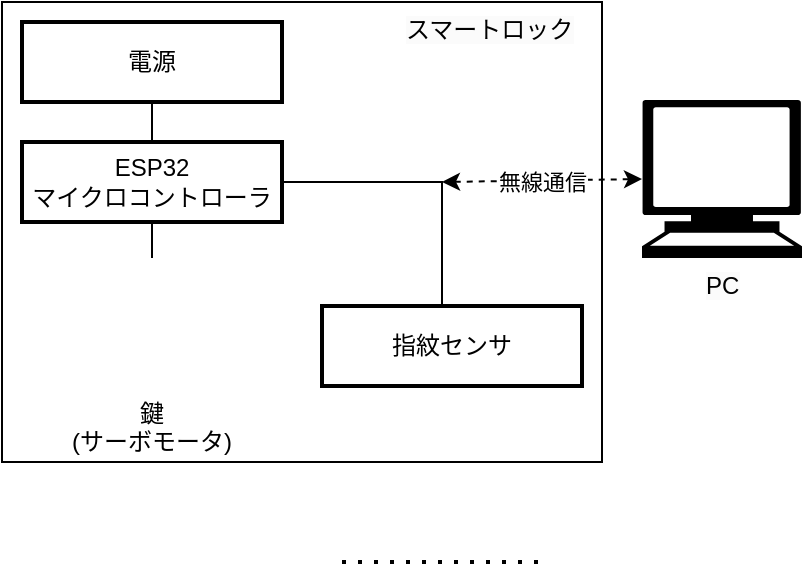 <mxfile version="21.6.2" type="github">
  <diagram name="Page-1" id="maJyDL6N-Vcg3nqP2R7j">
    <mxGraphModel dx="778" dy="461" grid="1" gridSize="10" guides="1" tooltips="1" connect="1" arrows="1" fold="1" page="1" pageScale="1" pageWidth="850" pageHeight="1100" math="0" shadow="0">
      <root>
        <mxCell id="0" />
        <mxCell id="1" parent="0" />
        <mxCell id="Os0zF6pr7OaoKrKDBQwy-45" value="" style="rounded=0;whiteSpace=wrap;html=1;" vertex="1" parent="1">
          <mxGeometry x="390" y="220" width="300" height="230" as="geometry" />
        </mxCell>
        <mxCell id="Os0zF6pr7OaoKrKDBQwy-34" value="" style="edgeStyle=elbowEdgeStyle;rounded=0;orthogonalLoop=1;jettySize=auto;html=1;elbow=vertical;startArrow=none;endArrow=none;entryX=0.5;entryY=0;entryDx=0;entryDy=0;" edge="1" parent="1" source="Os0zF6pr7OaoKrKDBQwy-25" target="Os0zF6pr7OaoKrKDBQwy-35">
          <mxGeometry relative="1" as="geometry">
            <mxPoint x="465" y="350" as="targetPoint" />
          </mxGeometry>
        </mxCell>
        <mxCell id="Os0zF6pr7OaoKrKDBQwy-25" value="ESP32&lt;br&gt;マイクロコントローラ" style="whiteSpace=wrap;html=1;treeFolding=1;treeMoving=1;newEdgeStyle={&quot;edgeStyle&quot;:&quot;elbowEdgeStyle&quot;,&quot;startArrow&quot;:&quot;none&quot;,&quot;endArrow&quot;:&quot;none&quot;};strokeWidth=2;" vertex="1" parent="1">
          <mxGeometry x="400" y="290" width="130" height="40" as="geometry" />
        </mxCell>
        <mxCell id="Os0zF6pr7OaoKrKDBQwy-26" value="指紋センサ" style="whiteSpace=wrap;html=1;treeFolding=1;treeMoving=1;newEdgeStyle={&quot;edgeStyle&quot;:&quot;elbowEdgeStyle&quot;,&quot;startArrow&quot;:&quot;none&quot;,&quot;endArrow&quot;:&quot;none&quot;};strokeWidth=2;" vertex="1" parent="1">
          <mxGeometry x="550" y="372" width="130" height="40" as="geometry" />
        </mxCell>
        <mxCell id="Os0zF6pr7OaoKrKDBQwy-28" value="" style="edgeStyle=elbowEdgeStyle;rounded=0;orthogonalLoop=1;jettySize=auto;html=1;elbow=vertical;startArrow=none;endArrow=none;" edge="1" parent="1" source="Os0zF6pr7OaoKrKDBQwy-27" target="Os0zF6pr7OaoKrKDBQwy-25">
          <mxGeometry relative="1" as="geometry" />
        </mxCell>
        <mxCell id="Os0zF6pr7OaoKrKDBQwy-27" value="電源" style="whiteSpace=wrap;html=1;treeFolding=1;treeMoving=1;newEdgeStyle={&quot;edgeStyle&quot;:&quot;elbowEdgeStyle&quot;,&quot;startArrow&quot;:&quot;none&quot;,&quot;endArrow&quot;:&quot;none&quot;};strokeWidth=2;" vertex="1" parent="1">
          <mxGeometry x="400" y="230" width="130" height="40" as="geometry" />
        </mxCell>
        <mxCell id="Os0zF6pr7OaoKrKDBQwy-35" value="" style="shape=image;html=1;verticalAlign=top;verticalLabelPosition=bottom;labelBackgroundColor=#ffffff;imageAspect=0;aspect=fixed;image=https://cdn4.iconfinder.com/data/icons/essentials-71/24/008_-_Lock-128.png" vertex="1" parent="1">
          <mxGeometry x="433" y="348" width="64" height="64" as="geometry" />
        </mxCell>
        <mxCell id="Os0zF6pr7OaoKrKDBQwy-37" value="&lt;div style=&quot;text-align: center;&quot;&gt;&lt;span style=&quot;background-color: initial;&quot;&gt;鍵&lt;/span&gt;&lt;/div&gt;&lt;div style=&quot;text-align: center;&quot;&gt;(サーボモータ)&lt;/div&gt;" style="text;whiteSpace=wrap;html=1;" vertex="1" parent="1">
          <mxGeometry x="422.5" y="412" width="85" height="40" as="geometry" />
        </mxCell>
        <mxCell id="Os0zF6pr7OaoKrKDBQwy-43" style="edgeStyle=elbowEdgeStyle;rounded=0;orthogonalLoop=1;jettySize=auto;html=1;startArrow=none;endArrow=none;entryX=1;entryY=0.5;entryDx=0;entryDy=0;" edge="1" parent="1" source="Os0zF6pr7OaoKrKDBQwy-26" target="Os0zF6pr7OaoKrKDBQwy-25">
          <mxGeometry relative="1" as="geometry">
            <mxPoint x="610" y="320" as="targetPoint" />
            <Array as="points">
              <mxPoint x="610" y="340" />
            </Array>
          </mxGeometry>
        </mxCell>
        <mxCell id="Os0zF6pr7OaoKrKDBQwy-46" value="&lt;span style=&quot;color: rgb(0, 0, 0); font-family: Helvetica; font-size: 12px; font-style: normal; font-variant-ligatures: normal; font-variant-caps: normal; font-weight: 400; letter-spacing: normal; orphans: 2; text-align: center; text-indent: 0px; text-transform: none; widows: 2; word-spacing: 0px; -webkit-text-stroke-width: 0px; background-color: rgb(251, 251, 251); text-decoration-thickness: initial; text-decoration-style: initial; text-decoration-color: initial; float: none; display: inline !important;&quot;&gt;スマートロック&lt;/span&gt;" style="text;whiteSpace=wrap;html=1;" vertex="1" parent="1">
          <mxGeometry x="590" y="220" width="90" height="30" as="geometry" />
        </mxCell>
        <mxCell id="Os0zF6pr7OaoKrKDBQwy-47" value="" style="endArrow=classic;html=1;rounded=0;dashed=1;startArrow=classic;startFill=1;entryX=0;entryY=0.5;entryDx=0;entryDy=0;entryPerimeter=0;" edge="1" parent="1" target="Os0zF6pr7OaoKrKDBQwy-53">
          <mxGeometry relative="1" as="geometry">
            <mxPoint x="610" y="310" as="sourcePoint" />
            <mxPoint x="710" y="309.71" as="targetPoint" />
          </mxGeometry>
        </mxCell>
        <mxCell id="Os0zF6pr7OaoKrKDBQwy-48" value="無線通信" style="edgeLabel;resizable=0;html=1;align=center;verticalAlign=middle;fontSize=11;" connectable="0" vertex="1" parent="Os0zF6pr7OaoKrKDBQwy-47">
          <mxGeometry relative="1" as="geometry" />
        </mxCell>
        <mxCell id="Os0zF6pr7OaoKrKDBQwy-49" value="" style="endArrow=none;dashed=1;html=1;dashPattern=1 3;strokeWidth=2;rounded=0;" edge="1" parent="1">
          <mxGeometry width="50" height="50" relative="1" as="geometry">
            <mxPoint x="560" y="500" as="sourcePoint" />
            <mxPoint x="660" y="500" as="targetPoint" />
          </mxGeometry>
        </mxCell>
        <mxCell id="Os0zF6pr7OaoKrKDBQwy-53" value="" style="shape=mxgraph.signs.tech.computer;html=1;pointerEvents=1;fillColor=#000000;strokeColor=none;verticalLabelPosition=bottom;verticalAlign=top;align=center;" vertex="1" parent="1">
          <mxGeometry x="710" y="269" width="80" height="79" as="geometry" />
        </mxCell>
        <mxCell id="Os0zF6pr7OaoKrKDBQwy-54" value="&lt;span style=&quot;color: rgb(0, 0, 0); font-family: Helvetica; font-size: 12px; font-style: normal; font-variant-ligatures: normal; font-variant-caps: normal; font-weight: 400; letter-spacing: normal; orphans: 2; text-align: center; text-indent: 0px; text-transform: none; widows: 2; word-spacing: 0px; -webkit-text-stroke-width: 0px; background-color: rgb(251, 251, 251); text-decoration-thickness: initial; text-decoration-style: initial; text-decoration-color: initial; float: none; display: inline !important;&quot;&gt;PC&lt;br&gt;&lt;br&gt;&lt;/span&gt;" style="text;whiteSpace=wrap;html=1;" vertex="1" parent="1">
          <mxGeometry x="740" y="348" width="20" height="30" as="geometry" />
        </mxCell>
        <mxCell id="Os0zF6pr7OaoKrKDBQwy-55" value="" style="shape=image;html=1;verticalAlign=top;verticalLabelPosition=bottom;labelBackgroundColor=#ffffff;imageAspect=0;aspect=fixed;image=https://cdn0.iconfinder.com/data/icons/google-material-design-3-0/48/ic_fingerprint_48px-128.png" vertex="1" parent="1">
          <mxGeometry x="731" y="280" width="38" height="38" as="geometry" />
        </mxCell>
      </root>
    </mxGraphModel>
  </diagram>
</mxfile>
